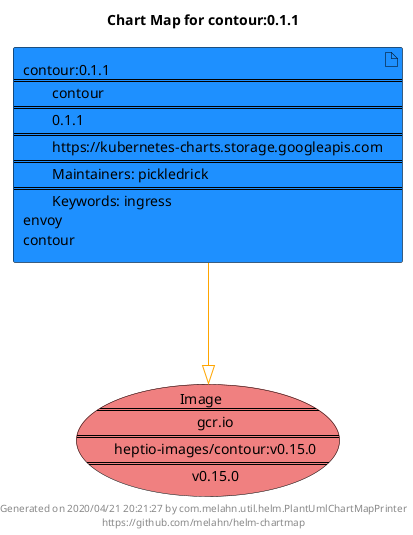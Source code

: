 @startuml
skinparam linetype ortho
skinparam backgroundColor white
skinparam usecaseBorderColor black
skinparam usecaseArrowColor LightSlateGray
skinparam artifactBorderColor black
skinparam artifactArrowColor LightSlateGray

title Chart Map for contour:0.1.1

'There is one referenced Helm Chart
artifact "contour:0.1.1\n====\n\tcontour\n====\n\t0.1.1\n====\n\thttps://kubernetes-charts.storage.googleapis.com\n====\n\tMaintainers: pickledrick\n====\n\tKeywords: ingress\nenvoy\ncontour" as contour_0_1_1 #DodgerBlue

'There is one referenced Docker Image
usecase "Image\n====\n\tgcr.io\n====\n\theptio-images/contour:v0.15.0\n====\n\tv0.15.0" as gcr_io_heptio_images_contour_v0_15_0 #LightCoral

'Chart Dependencies
contour_0_1_1--[#orange]-|>gcr_io_heptio_images_contour_v0_15_0

center footer Generated on 2020/04/21 20:21:27 by com.melahn.util.helm.PlantUmlChartMapPrinter\nhttps://github.com/melahn/helm-chartmap
@enduml
